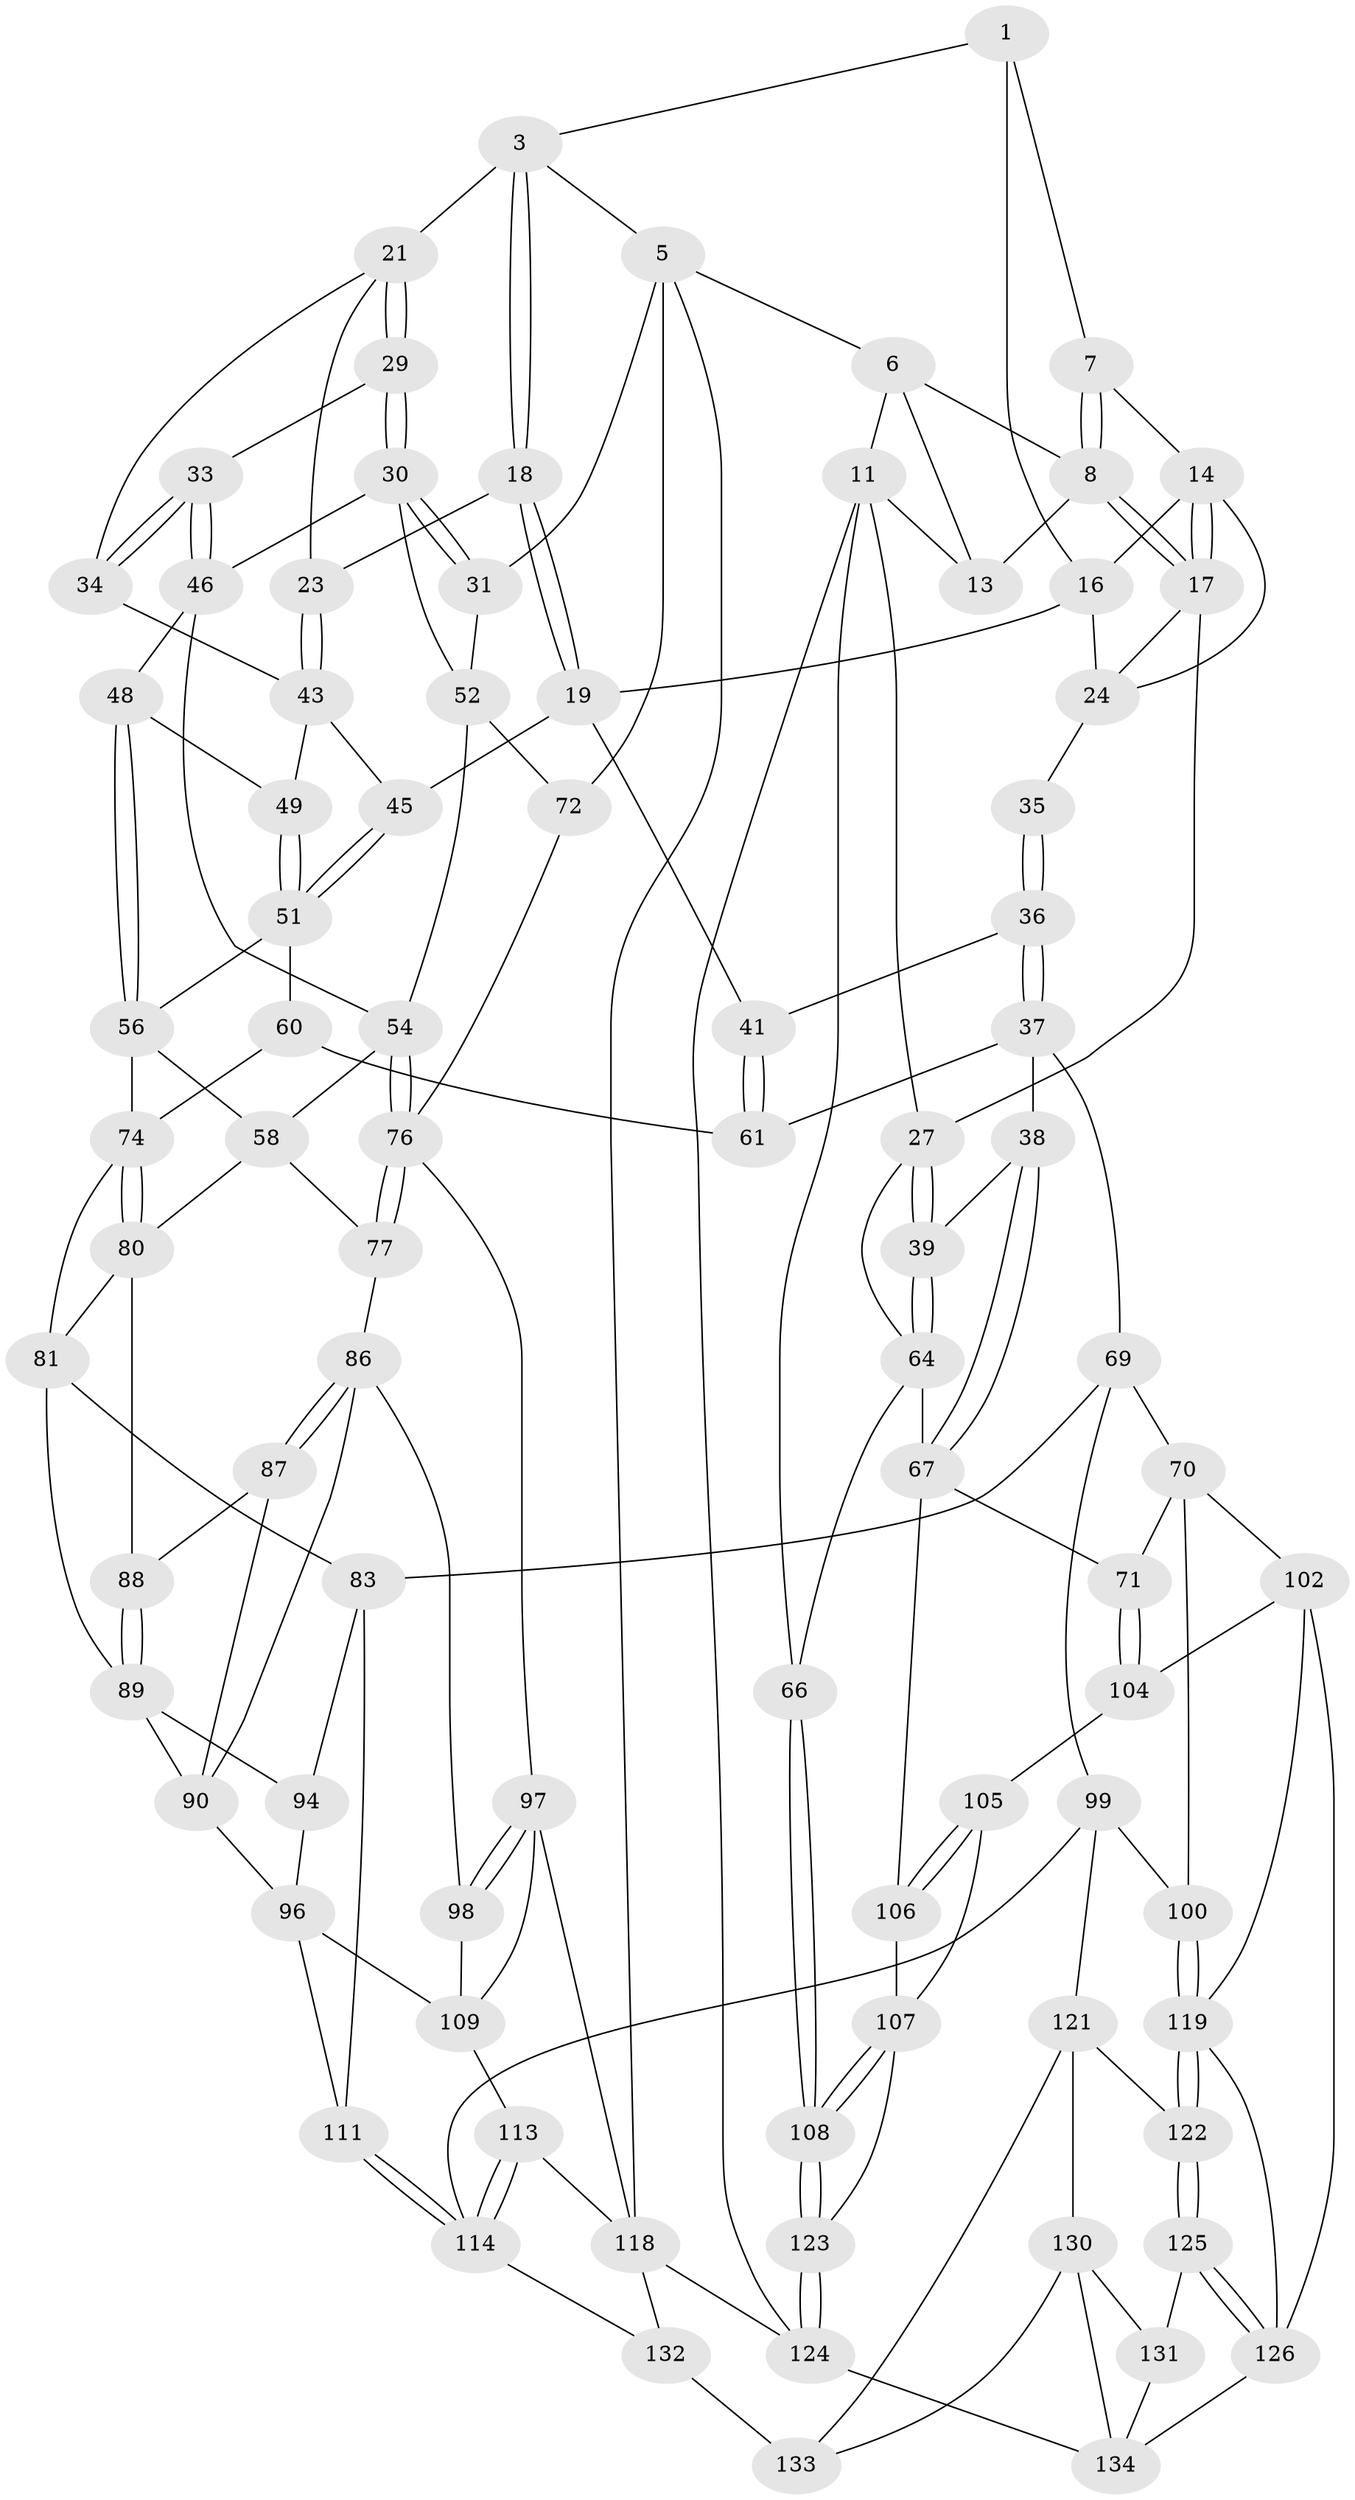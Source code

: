 // Generated by graph-tools (version 1.1) at 2025/52/02/27/25 19:52:38]
// undirected, 87 vertices, 193 edges
graph export_dot {
graph [start="1"]
  node [color=gray90,style=filled];
  1 [pos="+0.20241369256375913+0",super="+2"];
  3 [pos="+0.6331418832976868+0",super="+4"];
  5 [pos="+1+0",super="+32"];
  6 [pos="+0.10568820777231036+0",super="+10"];
  7 [pos="+0.25224535151329475+0"];
  8 [pos="+0.24252761928753072+0.05721555840566021",super="+9"];
  11 [pos="+0+0.2384570710410808",super="+12"];
  13 [pos="+0.026640929083916923+0.24335983099467226"];
  14 [pos="+0.38235549399165636+0.059977296987939153",super="+15"];
  16 [pos="+0.47468585106008393+0.03845080028648472",super="+20"];
  17 [pos="+0.2886322183491651+0.15696348704339247",super="+25"];
  18 [pos="+0.5968735590158135+0.1980599018917487"];
  19 [pos="+0.5687539722070133+0.22081617668360498",super="+40"];
  21 [pos="+0.7927383241226307+0.0018913142333976173",super="+22"];
  23 [pos="+0.6082352242128737+0.19619308287839984"];
  24 [pos="+0.39146307385250245+0.1799533926816472",super="+26"];
  27 [pos="+0.2166858486553756+0.277370860023653",super="+28"];
  29 [pos="+0.9538507652672787+0.19719962248747522"];
  30 [pos="+0.9990041197435726+0.21715959604294283",super="+50"];
  31 [pos="+1+0.2360598237136104"];
  33 [pos="+0.7987256623241942+0.25632087357235706"];
  34 [pos="+0.7652457615135695+0.24156869039974674"];
  35 [pos="+0.4162055363963205+0.2065606919660253"];
  36 [pos="+0.3606807040799898+0.3497930073630769",super="+42"];
  37 [pos="+0.3090035693627602+0.38081969159530804",super="+63"];
  38 [pos="+0.3089439271041327+0.38078740100377845"];
  39 [pos="+0.307256987294935+0.37982231110921477"];
  41 [pos="+0.5378085387363132+0.33968602567273753"];
  43 [pos="+0.7353008734696096+0.25800633873897694",super="+44"];
  45 [pos="+0.623175000009158+0.3254324825449221"];
  46 [pos="+0.8073029730825094+0.3306041197449882",super="+47"];
  48 [pos="+0.7627990559110467+0.3666968957672392"];
  49 [pos="+0.7254983308021629+0.35069735661100143"];
  51 [pos="+0.6748098721724667+0.4416491422033003",super="+57"];
  52 [pos="+0.8894147901829512+0.4497850976130529",super="+53"];
  54 [pos="+0.8638368505030017+0.472440115859837",super="+55"];
  56 [pos="+0.6858272548521216+0.47578538748615123",super="+59"];
  58 [pos="+0.7957583066803823+0.48171672683444555",super="+78"];
  60 [pos="+0.5828097539261363+0.47945529917456153",super="+73"];
  61 [pos="+0.5368268252629966+0.36245963479116594",super="+62"];
  64 [pos="+0.10454475011712831+0.5001424025771437",super="+65"];
  66 [pos="+0+0.6114844821929365"];
  67 [pos="+0.11171742540875101+0.6160573870855934",super="+68"];
  69 [pos="+0.3293130759115982+0.5636755513872547",super="+84"];
  70 [pos="+0.21659200046693086+0.6305831157658428",super="+101"];
  71 [pos="+0.19050798423586504+0.6309106249929164"];
  72 [pos="+1+0.5790586545019325"];
  74 [pos="+0.688177233367005+0.5753639901353148",super="+75"];
  76 [pos="+0.8967513843251191+0.6448798029834207",super="+79"];
  77 [pos="+0.8780156332612471+0.6459752305318162"];
  80 [pos="+0.712365647696383+0.6113139427894809",super="+85"];
  81 [pos="+0.5194824796150979+0.6759157030164574",super="+82"];
  83 [pos="+0.503186158037322+0.7003318767940588",super="+95"];
  86 [pos="+0.79120053760724+0.7069172959132463",super="+92"];
  87 [pos="+0.7603209602683815+0.6877807346972815"];
  88 [pos="+0.7102821951383187+0.6190697889452557"];
  89 [pos="+0.6832935472328205+0.6854385471340714",super="+91"];
  90 [pos="+0.7206304085327789+0.7065317939352407",super="+93"];
  94 [pos="+0.6876017193156194+0.7247658064163442"];
  96 [pos="+0.7598510991464129+0.7652830165521306",super="+110"];
  97 [pos="+1+0.8369442769989582",super="+115"];
  98 [pos="+0.8725657187967026+0.7889151845325849"];
  99 [pos="+0.4731065706897977+0.7278628652764723",super="+117"];
  100 [pos="+0.4215943298886578+0.7575304330564719"];
  102 [pos="+0.26266277450401293+0.8279620571594736",super="+103"];
  104 [pos="+0.19711086937736905+0.8679192386260554"];
  105 [pos="+0.17836458061511062+0.8671432493102"];
  106 [pos="+0.10056301541055161+0.6778027139491164"];
  107 [pos="+0.045624053101490133+0.8374309648416298",super="+128"];
  108 [pos="+0+0.8071670744980916"];
  109 [pos="+0.782489130302743+0.808177321692893",super="+112"];
  111 [pos="+0.6711775718360548+0.8597235011923868"];
  113 [pos="+0.6983733062807935+0.9430977105258587"];
  114 [pos="+0.6684081758682294+0.8984452729202408",super="+116"];
  118 [pos="+1+1",super="+141"];
  119 [pos="+0.3857447612066604+0.8085639960875861",super="+120"];
  121 [pos="+0.5041210686930445+0.8886593123173597",super="+129"];
  122 [pos="+0.4325045623232987+0.8860817792219738"];
  123 [pos="+0+1",super="+136"];
  124 [pos="+0+1",super="+135"];
  125 [pos="+0.3681617313606992+0.9272954347343626"];
  126 [pos="+0.3579304579137138+0.9240089512983719",super="+127"];
  130 [pos="+0.45693626228667383+0.9603578681737185",super="+138"];
  131 [pos="+0.3841064813909141+0.9386709743670495"];
  132 [pos="+0.5589024701480657+0.967801035510878",super="+139"];
  133 [pos="+0.5268894304971139+0.9612633620806337",super="+137"];
  134 [pos="+0.21859382805726643+1",super="+140"];
  1 -- 7;
  1 -- 16;
  1 -- 3;
  3 -- 18;
  3 -- 18;
  3 -- 5;
  3 -- 21;
  5 -- 6;
  5 -- 118;
  5 -- 72;
  5 -- 31;
  6 -- 11;
  6 -- 8;
  6 -- 13;
  7 -- 8;
  7 -- 8;
  7 -- 14;
  8 -- 17;
  8 -- 17;
  8 -- 13;
  11 -- 66;
  11 -- 124;
  11 -- 27;
  11 -- 13;
  14 -- 17;
  14 -- 17;
  14 -- 16;
  14 -- 24;
  16 -- 24;
  16 -- 19;
  17 -- 24;
  17 -- 27;
  18 -- 19;
  18 -- 19;
  18 -- 23;
  19 -- 41;
  19 -- 45;
  21 -- 29;
  21 -- 29;
  21 -- 34;
  21 -- 23;
  23 -- 43;
  23 -- 43;
  24 -- 35;
  27 -- 39;
  27 -- 39;
  27 -- 64;
  29 -- 30;
  29 -- 30;
  29 -- 33;
  30 -- 31;
  30 -- 31;
  30 -- 46;
  30 -- 52;
  31 -- 52;
  33 -- 34;
  33 -- 34;
  33 -- 46;
  33 -- 46;
  34 -- 43;
  35 -- 36 [weight=2];
  35 -- 36;
  36 -- 37;
  36 -- 37;
  36 -- 41;
  37 -- 38;
  37 -- 61;
  37 -- 69;
  38 -- 39;
  38 -- 67;
  38 -- 67;
  39 -- 64;
  39 -- 64;
  41 -- 61;
  41 -- 61;
  43 -- 49;
  43 -- 45;
  45 -- 51;
  45 -- 51;
  46 -- 48;
  46 -- 54;
  48 -- 49;
  48 -- 56;
  48 -- 56;
  49 -- 51;
  49 -- 51;
  51 -- 56;
  51 -- 60;
  52 -- 72;
  52 -- 54;
  54 -- 76;
  54 -- 76;
  54 -- 58;
  56 -- 58;
  56 -- 74;
  58 -- 80;
  58 -- 77;
  60 -- 61 [weight=2];
  60 -- 74;
  64 -- 66;
  64 -- 67;
  66 -- 108;
  66 -- 108;
  67 -- 71;
  67 -- 106;
  69 -- 70;
  69 -- 99;
  69 -- 83;
  70 -- 71;
  70 -- 102;
  70 -- 100;
  71 -- 104;
  71 -- 104;
  72 -- 76;
  74 -- 80;
  74 -- 80;
  74 -- 81;
  76 -- 77;
  76 -- 77;
  76 -- 97;
  77 -- 86;
  80 -- 81;
  80 -- 88;
  81 -- 89;
  81 -- 83;
  83 -- 94;
  83 -- 111;
  86 -- 87;
  86 -- 87;
  86 -- 90;
  86 -- 98;
  87 -- 88;
  87 -- 90;
  88 -- 89;
  88 -- 89;
  89 -- 90;
  89 -- 94;
  90 -- 96;
  94 -- 96;
  96 -- 109;
  96 -- 111;
  97 -- 98;
  97 -- 98;
  97 -- 118;
  97 -- 109;
  98 -- 109;
  99 -- 100;
  99 -- 121;
  99 -- 114;
  100 -- 119;
  100 -- 119;
  102 -- 119;
  102 -- 104;
  102 -- 126;
  104 -- 105;
  105 -- 106;
  105 -- 106;
  105 -- 107;
  106 -- 107;
  107 -- 108;
  107 -- 108;
  107 -- 123;
  108 -- 123;
  108 -- 123;
  109 -- 113;
  111 -- 114;
  111 -- 114;
  113 -- 114;
  113 -- 114;
  113 -- 118;
  114 -- 132;
  118 -- 124;
  118 -- 132;
  119 -- 122;
  119 -- 122;
  119 -- 126;
  121 -- 122;
  121 -- 130;
  121 -- 133;
  122 -- 125;
  122 -- 125;
  123 -- 124 [weight=2];
  123 -- 124;
  124 -- 134;
  125 -- 126;
  125 -- 126;
  125 -- 131;
  126 -- 134;
  130 -- 131;
  130 -- 134;
  130 -- 133;
  131 -- 134;
  132 -- 133 [weight=2];
}
